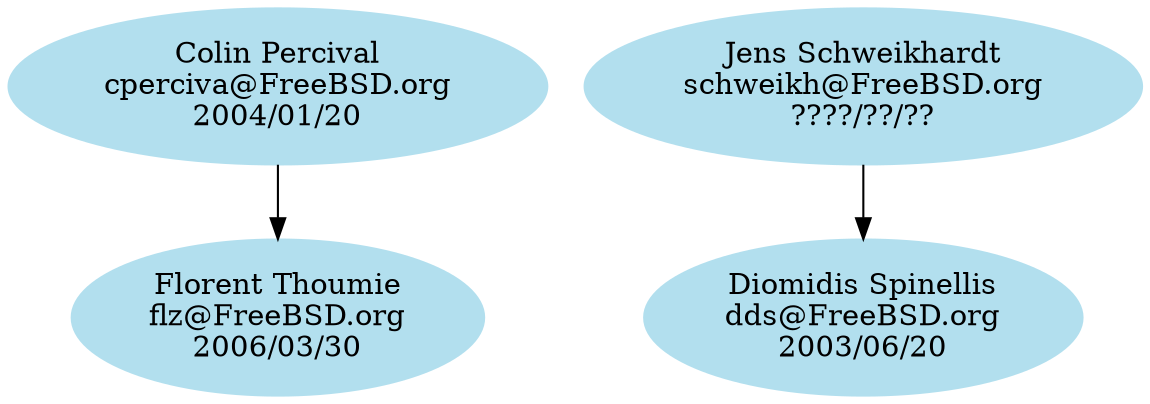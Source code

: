 # $FreeBSD$

digraph src {

# Node definitions follow this example:
#
#   foo [label="Foo Bar\nfoo@FreeBSD.org\n????/??/??"]
#
# ????/??/?? is the date when the commit bit was obtained, usually the one you
# can find looking at CVS logs for the access (or avail) file under CVSROOT.
#
# For returned commit bits, the node definition will follow this example:
#
#   foo [label="Foo Bar\nfoo@FreeBSD.org\n????/??/??\n????/??/??"]
#
# The first date is the same as for an active committer, the second date is
# the date when the commit bit has been returned. Again, check CVS logs.

node [color=grey62, style=filled, bgcolor=black];

# Alumni go here.. Try to keep things sorted.

node [color=lightblue2, style=filled, bgcolor=black];

# Current src committers go here. Try to keep things sorted.

cperciva [label="Colin Percival\ncperciva@FreeBSD.org\n2004/01/20"]
dds [label="Diomidis Spinellis\ndds@FreeBSD.org\n2003/06/20"]
flz [label="Florent Thoumie\nflz@FreeBSD.org\n2006/03/30"]
schweikh [label="Jens Schweikhardt\nschweikh@FreeBSD.org\n????/??/??"]

# Here are the mentor/mentee relationships.
# Group together all the mentees for a particular mentor.
# Keep the list sorted by mentor login.

cperciva -> flz

schweikh -> dds

}
